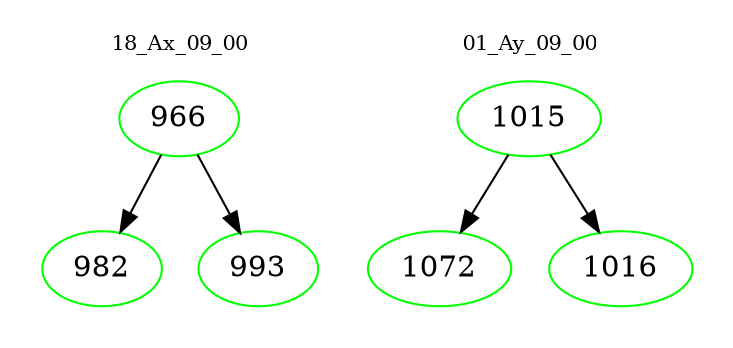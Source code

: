 digraph{
subgraph cluster_0 {
color = white
label = "18_Ax_09_00";
fontsize=10;
T0_966 [label="966", color="green"]
T0_966 -> T0_982 [color="black"]
T0_982 [label="982", color="green"]
T0_966 -> T0_993 [color="black"]
T0_993 [label="993", color="green"]
}
subgraph cluster_1 {
color = white
label = "01_Ay_09_00";
fontsize=10;
T1_1015 [label="1015", color="green"]
T1_1015 -> T1_1072 [color="black"]
T1_1072 [label="1072", color="green"]
T1_1015 -> T1_1016 [color="black"]
T1_1016 [label="1016", color="green"]
}
}
